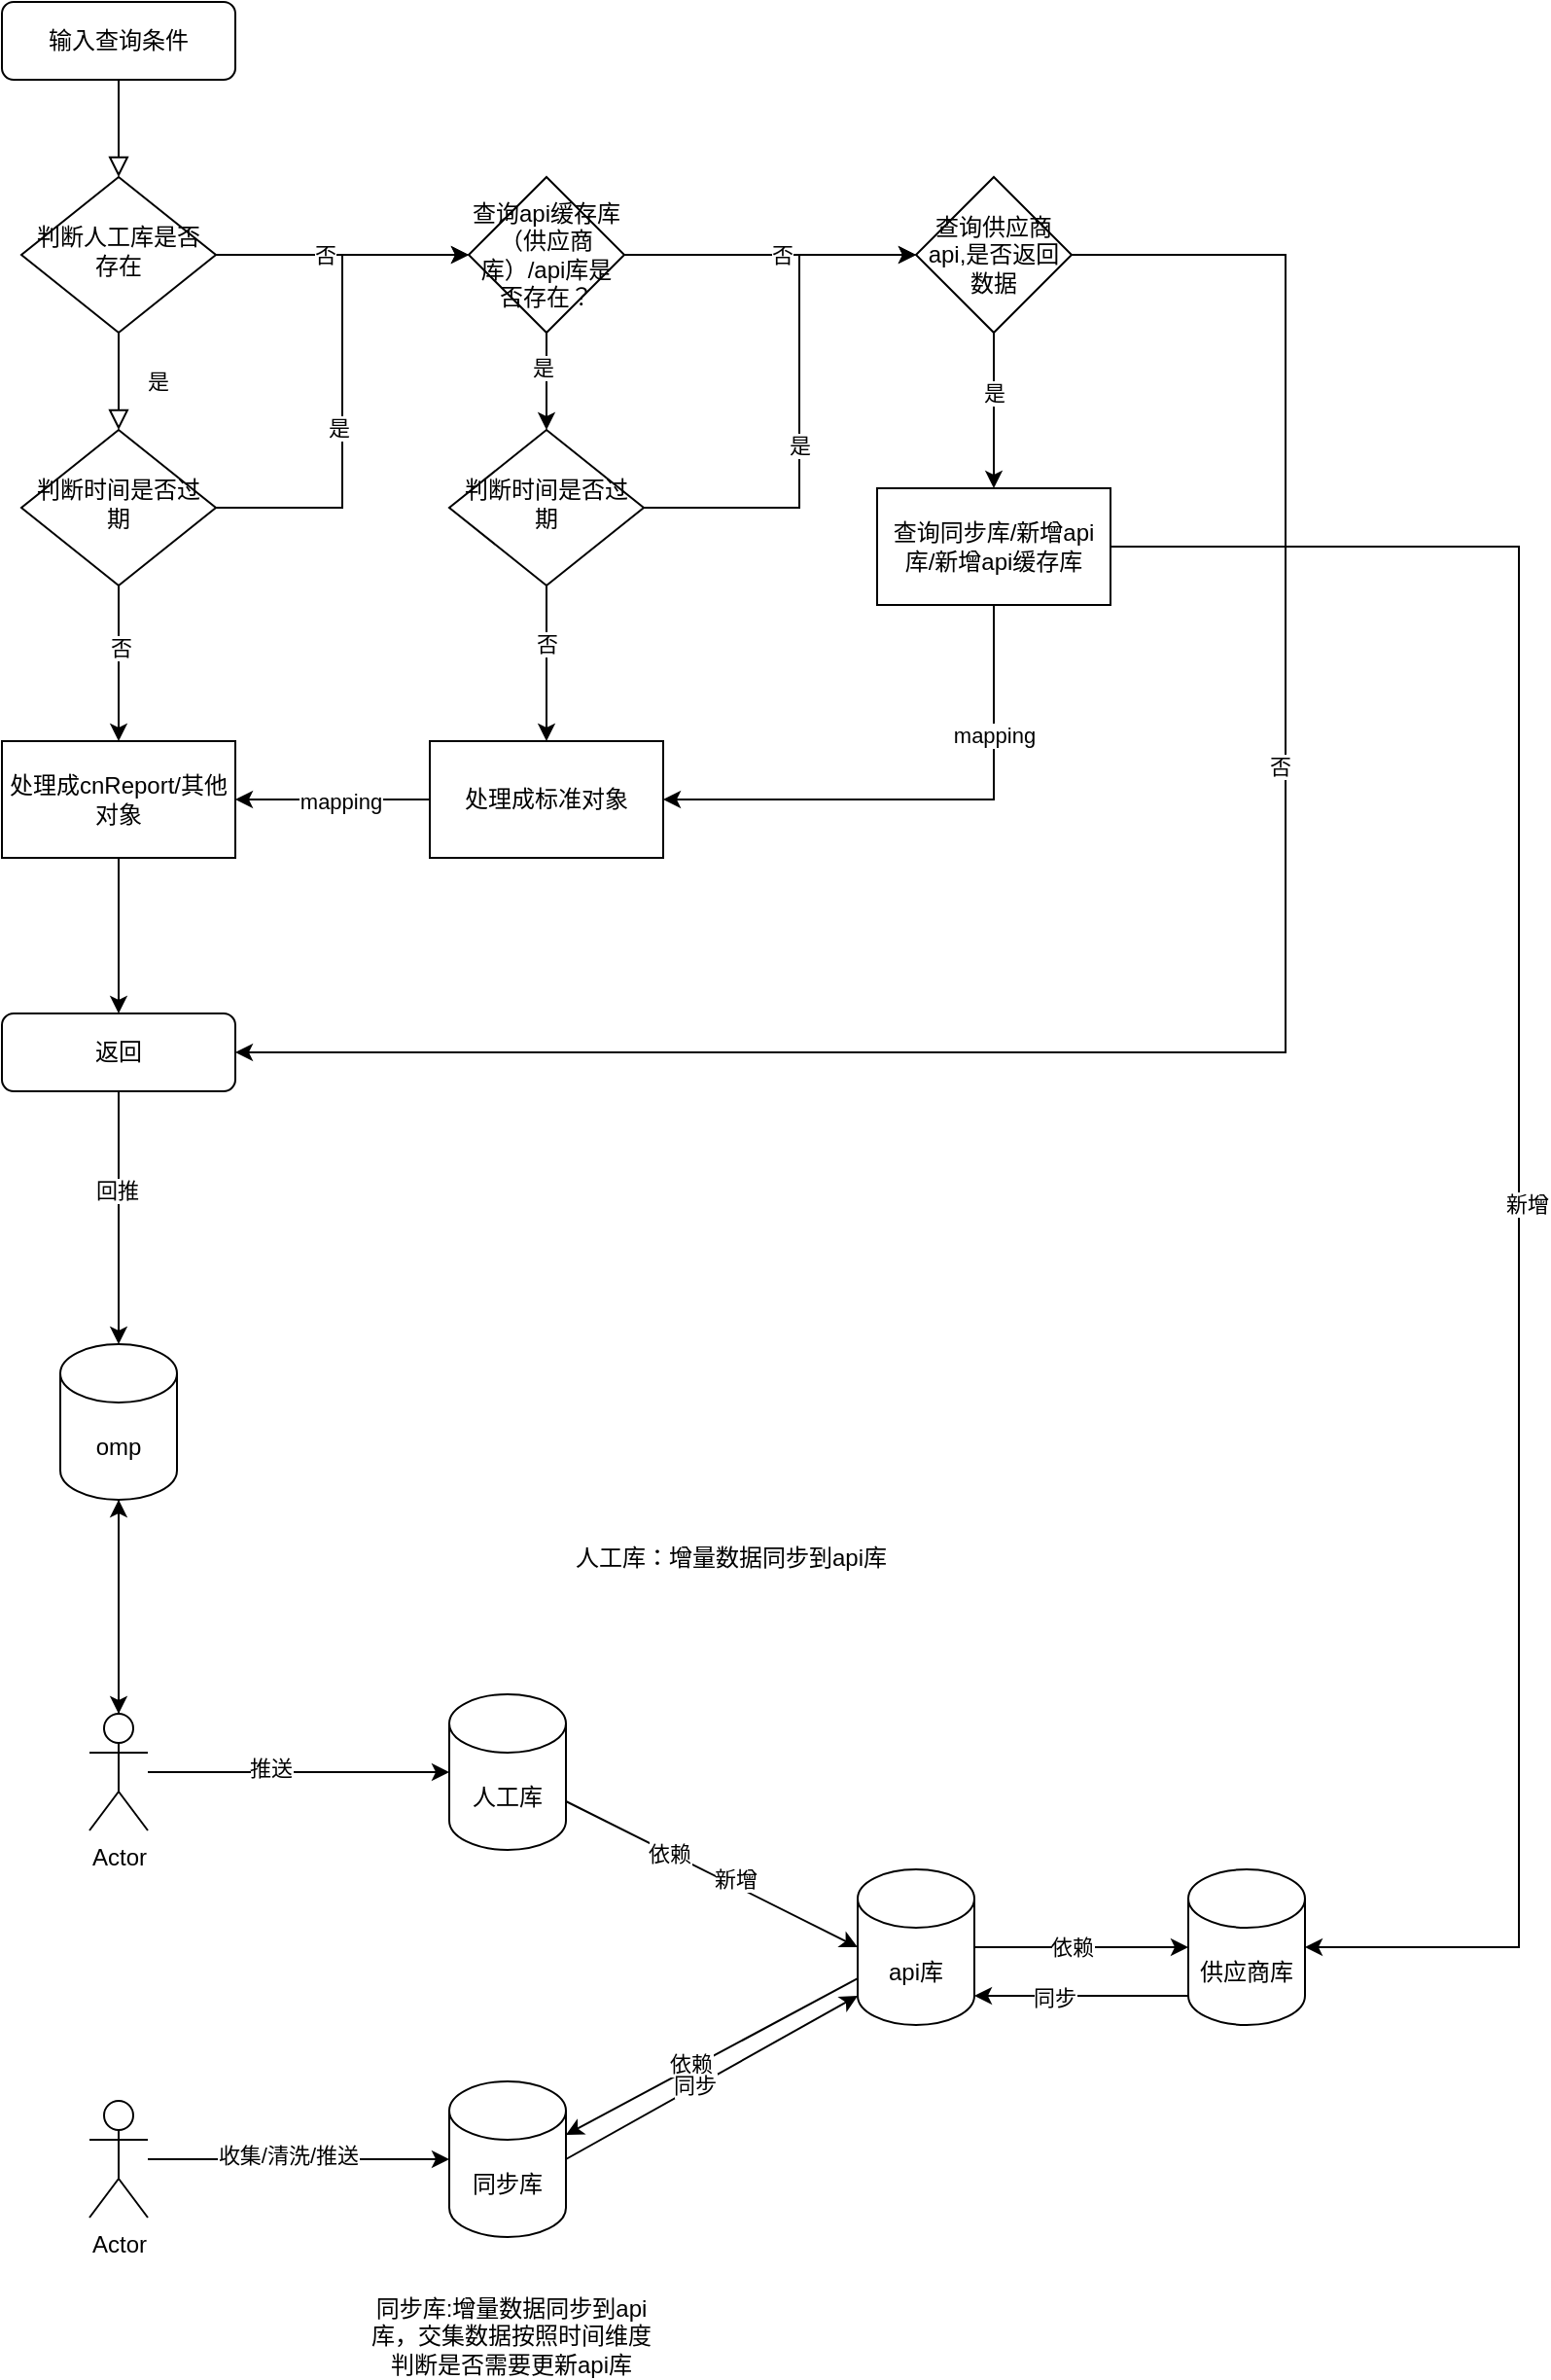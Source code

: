 <mxfile version="15.0.6" type="github">
  <diagram id="C5RBs43oDa-KdzZeNtuy" name="Page-1">
    <mxGraphModel dx="1128" dy="621" grid="1" gridSize="10" guides="1" tooltips="1" connect="1" arrows="1" fold="1" page="1" pageScale="1" pageWidth="827" pageHeight="1169" math="0" shadow="0">
      <root>
        <mxCell id="WIyWlLk6GJQsqaUBKTNV-0" />
        <mxCell id="WIyWlLk6GJQsqaUBKTNV-1" parent="WIyWlLk6GJQsqaUBKTNV-0" />
        <mxCell id="WIyWlLk6GJQsqaUBKTNV-2" value="" style="rounded=0;html=1;jettySize=auto;orthogonalLoop=1;fontSize=11;endArrow=block;endFill=0;endSize=8;strokeWidth=1;shadow=0;labelBackgroundColor=none;edgeStyle=orthogonalEdgeStyle;" parent="WIyWlLk6GJQsqaUBKTNV-1" source="WIyWlLk6GJQsqaUBKTNV-3" target="WIyWlLk6GJQsqaUBKTNV-6" edge="1">
          <mxGeometry relative="1" as="geometry" />
        </mxCell>
        <mxCell id="WIyWlLk6GJQsqaUBKTNV-3" value="&lt;font style=&quot;vertical-align: inherit&quot;&gt;&lt;font style=&quot;vertical-align: inherit&quot;&gt;输入查询条件&lt;br&gt;&lt;/font&gt;&lt;/font&gt;" style="rounded=1;whiteSpace=wrap;html=1;fontSize=12;glass=0;strokeWidth=1;shadow=0;" parent="WIyWlLk6GJQsqaUBKTNV-1" vertex="1">
          <mxGeometry x="160" y="80" width="120" height="40" as="geometry" />
        </mxCell>
        <mxCell id="WIyWlLk6GJQsqaUBKTNV-4" value="是" style="rounded=0;html=1;jettySize=auto;orthogonalLoop=1;fontSize=11;endArrow=block;endFill=0;endSize=8;strokeWidth=1;shadow=0;labelBackgroundColor=none;edgeStyle=orthogonalEdgeStyle;" parent="WIyWlLk6GJQsqaUBKTNV-1" source="WIyWlLk6GJQsqaUBKTNV-6" target="WIyWlLk6GJQsqaUBKTNV-10" edge="1">
          <mxGeometry y="20" relative="1" as="geometry">
            <mxPoint as="offset" />
          </mxGeometry>
        </mxCell>
        <mxCell id="7rB0-96qa2f4x_AwsrBt-5" style="edgeStyle=orthogonalEdgeStyle;rounded=0;orthogonalLoop=1;jettySize=auto;html=1;exitX=1;exitY=0.5;exitDx=0;exitDy=0;entryX=0;entryY=0.5;entryDx=0;entryDy=0;" parent="WIyWlLk6GJQsqaUBKTNV-1" source="WIyWlLk6GJQsqaUBKTNV-6" target="7rB0-96qa2f4x_AwsrBt-10" edge="1">
          <mxGeometry relative="1" as="geometry">
            <mxPoint x="414" y="210" as="targetPoint" />
            <Array as="points" />
          </mxGeometry>
        </mxCell>
        <mxCell id="7rB0-96qa2f4x_AwsrBt-7" value="否" style="edgeLabel;html=1;align=center;verticalAlign=middle;resizable=0;points=[];" parent="7rB0-96qa2f4x_AwsrBt-5" vertex="1" connectable="0">
          <mxGeometry x="-0.14" relative="1" as="geometry">
            <mxPoint as="offset" />
          </mxGeometry>
        </mxCell>
        <mxCell id="WIyWlLk6GJQsqaUBKTNV-6" value="&lt;font style=&quot;vertical-align: inherit&quot;&gt;&lt;font style=&quot;vertical-align: inherit&quot;&gt;判断人工库是否存在&lt;/font&gt;&lt;/font&gt;" style="rhombus;whiteSpace=wrap;html=1;shadow=0;fontFamily=Helvetica;fontSize=12;align=center;strokeWidth=1;spacing=6;spacingTop=-4;" parent="WIyWlLk6GJQsqaUBKTNV-1" vertex="1">
          <mxGeometry x="170" y="170" width="100" height="80" as="geometry" />
        </mxCell>
        <mxCell id="7rB0-96qa2f4x_AwsrBt-3" style="edgeStyle=orthogonalEdgeStyle;rounded=0;orthogonalLoop=1;jettySize=auto;html=1;entryX=0.5;entryY=0;entryDx=0;entryDy=0;" parent="WIyWlLk6GJQsqaUBKTNV-1" source="WIyWlLk6GJQsqaUBKTNV-10" target="7rB0-96qa2f4x_AwsrBt-48" edge="1">
          <mxGeometry relative="1" as="geometry">
            <mxPoint x="208.84" y="480.28" as="targetPoint" />
          </mxGeometry>
        </mxCell>
        <mxCell id="7rB0-96qa2f4x_AwsrBt-4" value="否" style="edgeLabel;html=1;align=center;verticalAlign=middle;resizable=0;points=[];" parent="7rB0-96qa2f4x_AwsrBt-3" vertex="1" connectable="0">
          <mxGeometry x="-0.218" y="1" relative="1" as="geometry">
            <mxPoint as="offset" />
          </mxGeometry>
        </mxCell>
        <mxCell id="7rB0-96qa2f4x_AwsrBt-37" style="edgeStyle=orthogonalEdgeStyle;rounded=0;orthogonalLoop=1;jettySize=auto;html=1;entryX=0;entryY=0.5;entryDx=0;entryDy=0;" parent="WIyWlLk6GJQsqaUBKTNV-1" source="WIyWlLk6GJQsqaUBKTNV-10" target="7rB0-96qa2f4x_AwsrBt-10" edge="1">
          <mxGeometry relative="1" as="geometry" />
        </mxCell>
        <mxCell id="7rB0-96qa2f4x_AwsrBt-38" value="是" style="edgeLabel;html=1;align=center;verticalAlign=middle;resizable=0;points=[];" parent="7rB0-96qa2f4x_AwsrBt-37" vertex="1" connectable="0">
          <mxGeometry x="-0.186" y="2" relative="1" as="geometry">
            <mxPoint as="offset" />
          </mxGeometry>
        </mxCell>
        <mxCell id="WIyWlLk6GJQsqaUBKTNV-10" value="判断时间是否过期" style="rhombus;whiteSpace=wrap;html=1;shadow=0;fontFamily=Helvetica;fontSize=12;align=center;strokeWidth=1;spacing=6;spacingTop=-4;" parent="WIyWlLk6GJQsqaUBKTNV-1" vertex="1">
          <mxGeometry x="170" y="300" width="100" height="80" as="geometry" />
        </mxCell>
        <mxCell id="7rB0-96qa2f4x_AwsrBt-47" value="" style="edgeStyle=orthogonalEdgeStyle;rounded=0;orthogonalLoop=1;jettySize=auto;html=1;exitX=0.5;exitY=1;exitDx=0;exitDy=0;" parent="WIyWlLk6GJQsqaUBKTNV-1" source="7rB0-96qa2f4x_AwsrBt-48" target="7rB0-96qa2f4x_AwsrBt-46" edge="1">
          <mxGeometry relative="1" as="geometry">
            <mxPoint x="220" y="540" as="sourcePoint" />
            <Array as="points" />
          </mxGeometry>
        </mxCell>
        <mxCell id="7rB0-96qa2f4x_AwsrBt-15" value="" style="edgeStyle=orthogonalEdgeStyle;rounded=0;orthogonalLoop=1;jettySize=auto;html=1;entryX=0.5;entryY=0;entryDx=0;entryDy=0;" parent="WIyWlLk6GJQsqaUBKTNV-1" source="7rB0-96qa2f4x_AwsrBt-10" target="7rB0-96qa2f4x_AwsrBt-32" edge="1">
          <mxGeometry relative="1" as="geometry">
            <mxPoint x="414" y="330" as="targetPoint" />
          </mxGeometry>
        </mxCell>
        <mxCell id="7rB0-96qa2f4x_AwsrBt-16" value="是" style="edgeLabel;html=1;align=center;verticalAlign=middle;resizable=0;points=[];" parent="7rB0-96qa2f4x_AwsrBt-15" vertex="1" connectable="0">
          <mxGeometry x="-0.31" y="-2" relative="1" as="geometry">
            <mxPoint as="offset" />
          </mxGeometry>
        </mxCell>
        <mxCell id="7rB0-96qa2f4x_AwsrBt-20" value="" style="edgeStyle=orthogonalEdgeStyle;rounded=0;orthogonalLoop=1;jettySize=auto;html=1;entryX=0;entryY=0.5;entryDx=0;entryDy=0;entryPerimeter=0;" parent="WIyWlLk6GJQsqaUBKTNV-1" source="7rB0-96qa2f4x_AwsrBt-10" target="7rB0-96qa2f4x_AwsrBt-27" edge="1">
          <mxGeometry relative="1" as="geometry">
            <mxPoint x="610" y="210" as="targetPoint" />
          </mxGeometry>
        </mxCell>
        <mxCell id="7rB0-96qa2f4x_AwsrBt-21" value="否" style="edgeLabel;html=1;align=center;verticalAlign=middle;resizable=0;points=[];" parent="7rB0-96qa2f4x_AwsrBt-20" vertex="1" connectable="0">
          <mxGeometry x="0.073" relative="1" as="geometry">
            <mxPoint as="offset" />
          </mxGeometry>
        </mxCell>
        <mxCell id="7rB0-96qa2f4x_AwsrBt-10" value="&lt;span&gt;查询api缓存库（供应商库）/api库是否存在？&lt;/span&gt;" style="rhombus;whiteSpace=wrap;html=1;" parent="WIyWlLk6GJQsqaUBKTNV-1" vertex="1">
          <mxGeometry x="400" y="170" width="80" height="80" as="geometry" />
        </mxCell>
        <mxCell id="7rB0-96qa2f4x_AwsrBt-17" style="edgeStyle=orthogonalEdgeStyle;rounded=0;orthogonalLoop=1;jettySize=auto;html=1;entryX=1;entryY=0.5;entryDx=0;entryDy=0;" parent="WIyWlLk6GJQsqaUBKTNV-1" source="7rB0-96qa2f4x_AwsrBt-14" target="7rB0-96qa2f4x_AwsrBt-48" edge="1">
          <mxGeometry relative="1" as="geometry">
            <mxPoint x="280" y="500" as="targetPoint" />
            <Array as="points">
              <mxPoint x="290" y="490" />
              <mxPoint x="290" y="490" />
            </Array>
          </mxGeometry>
        </mxCell>
        <mxCell id="7rB0-96qa2f4x_AwsrBt-18" value="mapping" style="edgeLabel;html=1;align=center;verticalAlign=middle;resizable=0;points=[];" parent="7rB0-96qa2f4x_AwsrBt-17" vertex="1" connectable="0">
          <mxGeometry x="-0.07" y="1" relative="1" as="geometry">
            <mxPoint as="offset" />
          </mxGeometry>
        </mxCell>
        <mxCell id="7rB0-96qa2f4x_AwsrBt-14" value="处理成标准对象" style="whiteSpace=wrap;html=1;" parent="WIyWlLk6GJQsqaUBKTNV-1" vertex="1">
          <mxGeometry x="380" y="460" width="120" height="60" as="geometry" />
        </mxCell>
        <mxCell id="7rB0-96qa2f4x_AwsrBt-41" value="" style="edgeStyle=orthogonalEdgeStyle;rounded=0;orthogonalLoop=1;jettySize=auto;html=1;entryX=0.5;entryY=0;entryDx=0;entryDy=0;" parent="WIyWlLk6GJQsqaUBKTNV-1" source="7rB0-96qa2f4x_AwsrBt-27" target="7rB0-96qa2f4x_AwsrBt-52" edge="1">
          <mxGeometry relative="1" as="geometry">
            <mxPoint x="670" y="320" as="targetPoint" />
            <Array as="points" />
          </mxGeometry>
        </mxCell>
        <mxCell id="7rB0-96qa2f4x_AwsrBt-42" value="是" style="edgeLabel;html=1;align=center;verticalAlign=middle;resizable=0;points=[];" parent="7rB0-96qa2f4x_AwsrBt-41" vertex="1" connectable="0">
          <mxGeometry x="-0.239" relative="1" as="geometry">
            <mxPoint as="offset" />
          </mxGeometry>
        </mxCell>
        <mxCell id="7rB0-96qa2f4x_AwsrBt-50" value="" style="edgeStyle=orthogonalEdgeStyle;rounded=0;orthogonalLoop=1;jettySize=auto;html=1;entryX=1;entryY=0.5;entryDx=0;entryDy=0;" parent="WIyWlLk6GJQsqaUBKTNV-1" source="7rB0-96qa2f4x_AwsrBt-27" target="7rB0-96qa2f4x_AwsrBt-46" edge="1">
          <mxGeometry relative="1" as="geometry">
            <mxPoint x="290" y="623.81" as="targetPoint" />
            <Array as="points">
              <mxPoint x="820" y="210" />
              <mxPoint x="820" y="620" />
            </Array>
          </mxGeometry>
        </mxCell>
        <mxCell id="7rB0-96qa2f4x_AwsrBt-54" value="否" style="edgeLabel;html=1;align=center;verticalAlign=middle;resizable=0;points=[];" parent="7rB0-96qa2f4x_AwsrBt-50" vertex="1" connectable="0">
          <mxGeometry x="-0.296" y="-3" relative="1" as="geometry">
            <mxPoint as="offset" />
          </mxGeometry>
        </mxCell>
        <mxCell id="7rB0-96qa2f4x_AwsrBt-27" value="查询供应商api,是否返回数据" style="rhombus;whiteSpace=wrap;html=1;" parent="WIyWlLk6GJQsqaUBKTNV-1" vertex="1">
          <mxGeometry x="630" y="170" width="80" height="80" as="geometry" />
        </mxCell>
        <mxCell id="7rB0-96qa2f4x_AwsrBt-33" style="edgeStyle=orthogonalEdgeStyle;rounded=0;orthogonalLoop=1;jettySize=auto;html=1;entryX=0.5;entryY=0;entryDx=0;entryDy=0;" parent="WIyWlLk6GJQsqaUBKTNV-1" source="7rB0-96qa2f4x_AwsrBt-32" target="7rB0-96qa2f4x_AwsrBt-14" edge="1">
          <mxGeometry relative="1" as="geometry" />
        </mxCell>
        <mxCell id="7rB0-96qa2f4x_AwsrBt-34" value="否" style="edgeLabel;html=1;align=center;verticalAlign=middle;resizable=0;points=[];" parent="7rB0-96qa2f4x_AwsrBt-33" vertex="1" connectable="0">
          <mxGeometry x="-0.251" relative="1" as="geometry">
            <mxPoint as="offset" />
          </mxGeometry>
        </mxCell>
        <mxCell id="7rB0-96qa2f4x_AwsrBt-35" style="edgeStyle=orthogonalEdgeStyle;rounded=0;orthogonalLoop=1;jettySize=auto;html=1;entryX=0;entryY=0.5;entryDx=0;entryDy=0;" parent="WIyWlLk6GJQsqaUBKTNV-1" source="7rB0-96qa2f4x_AwsrBt-32" target="7rB0-96qa2f4x_AwsrBt-27" edge="1">
          <mxGeometry relative="1" as="geometry">
            <Array as="points">
              <mxPoint x="570" y="340" />
              <mxPoint x="570" y="210" />
            </Array>
          </mxGeometry>
        </mxCell>
        <mxCell id="7rB0-96qa2f4x_AwsrBt-36" value="是" style="edgeLabel;html=1;align=center;verticalAlign=middle;resizable=0;points=[];" parent="7rB0-96qa2f4x_AwsrBt-35" vertex="1" connectable="0">
          <mxGeometry x="-0.167" relative="1" as="geometry">
            <mxPoint as="offset" />
          </mxGeometry>
        </mxCell>
        <mxCell id="7rB0-96qa2f4x_AwsrBt-32" value="判断时间是否过期" style="rhombus;whiteSpace=wrap;html=1;shadow=0;fontFamily=Helvetica;fontSize=12;align=center;strokeWidth=1;spacing=6;spacingTop=-4;" parent="WIyWlLk6GJQsqaUBKTNV-1" vertex="1">
          <mxGeometry x="390" y="300" width="100" height="80" as="geometry" />
        </mxCell>
        <mxCell id="7rB0-96qa2f4x_AwsrBt-44" style="edgeStyle=orthogonalEdgeStyle;rounded=0;orthogonalLoop=1;jettySize=auto;html=1;entryX=1;entryY=0.5;entryDx=0;entryDy=0;exitX=0.5;exitY=1;exitDx=0;exitDy=0;" parent="WIyWlLk6GJQsqaUBKTNV-1" source="7rB0-96qa2f4x_AwsrBt-52" target="7rB0-96qa2f4x_AwsrBt-14" edge="1">
          <mxGeometry relative="1" as="geometry">
            <mxPoint x="670" y="400" as="sourcePoint" />
            <Array as="points">
              <mxPoint x="670" y="490" />
            </Array>
          </mxGeometry>
        </mxCell>
        <mxCell id="7rB0-96qa2f4x_AwsrBt-53" value="mapping" style="edgeLabel;html=1;align=center;verticalAlign=middle;resizable=0;points=[];" parent="7rB0-96qa2f4x_AwsrBt-44" vertex="1" connectable="0">
          <mxGeometry x="-0.502" relative="1" as="geometry">
            <mxPoint as="offset" />
          </mxGeometry>
        </mxCell>
        <mxCell id="NNWd4sE5JfiC2JHjnogq-1" style="edgeStyle=orthogonalEdgeStyle;rounded=0;orthogonalLoop=1;jettySize=auto;html=1;entryX=0.5;entryY=0;entryDx=0;entryDy=0;entryPerimeter=0;" parent="WIyWlLk6GJQsqaUBKTNV-1" source="7rB0-96qa2f4x_AwsrBt-46" target="NNWd4sE5JfiC2JHjnogq-0" edge="1">
          <mxGeometry relative="1" as="geometry" />
        </mxCell>
        <mxCell id="NNWd4sE5JfiC2JHjnogq-2" value="回推" style="edgeLabel;html=1;align=center;verticalAlign=middle;resizable=0;points=[];" parent="NNWd4sE5JfiC2JHjnogq-1" vertex="1" connectable="0">
          <mxGeometry x="-0.212" y="-1" relative="1" as="geometry">
            <mxPoint as="offset" />
          </mxGeometry>
        </mxCell>
        <mxCell id="7rB0-96qa2f4x_AwsrBt-46" value="返回" style="rounded=1;whiteSpace=wrap;html=1;fontSize=12;glass=0;strokeWidth=1;shadow=0;" parent="WIyWlLk6GJQsqaUBKTNV-1" vertex="1">
          <mxGeometry x="160" y="600" width="120" height="40" as="geometry" />
        </mxCell>
        <mxCell id="7rB0-96qa2f4x_AwsrBt-48" value="处理成cnReport/其他对象" style="whiteSpace=wrap;html=1;" parent="WIyWlLk6GJQsqaUBKTNV-1" vertex="1">
          <mxGeometry x="160" y="460" width="120" height="60" as="geometry" />
        </mxCell>
        <mxCell id="jCf3TJaZB89kuJb2Jbi--15" style="edgeStyle=orthogonalEdgeStyle;rounded=0;orthogonalLoop=1;jettySize=auto;html=1;entryX=1;entryY=0.5;entryDx=0;entryDy=0;entryPerimeter=0;" edge="1" parent="WIyWlLk6GJQsqaUBKTNV-1" source="7rB0-96qa2f4x_AwsrBt-52" target="jCf3TJaZB89kuJb2Jbi--12">
          <mxGeometry relative="1" as="geometry">
            <Array as="points">
              <mxPoint x="940" y="360" />
              <mxPoint x="940" y="1080" />
            </Array>
          </mxGeometry>
        </mxCell>
        <mxCell id="jCf3TJaZB89kuJb2Jbi--19" value="新增" style="edgeLabel;html=1;align=center;verticalAlign=middle;resizable=0;points=[];" vertex="1" connectable="0" parent="jCf3TJaZB89kuJb2Jbi--15">
          <mxGeometry x="0.054" y="4" relative="1" as="geometry">
            <mxPoint as="offset" />
          </mxGeometry>
        </mxCell>
        <mxCell id="7rB0-96qa2f4x_AwsrBt-52" value="&lt;span&gt;查询同步库/新增api库/新增api缓存库&lt;/span&gt;" style="rounded=0;whiteSpace=wrap;html=1;" parent="WIyWlLk6GJQsqaUBKTNV-1" vertex="1">
          <mxGeometry x="610" y="330" width="120" height="60" as="geometry" />
        </mxCell>
        <mxCell id="NNWd4sE5JfiC2JHjnogq-3" style="edgeStyle=orthogonalEdgeStyle;rounded=0;orthogonalLoop=1;jettySize=auto;html=1;" parent="WIyWlLk6GJQsqaUBKTNV-1" source="NNWd4sE5JfiC2JHjnogq-0" edge="1">
          <mxGeometry relative="1" as="geometry">
            <mxPoint x="220" y="960" as="targetPoint" />
          </mxGeometry>
        </mxCell>
        <mxCell id="NNWd4sE5JfiC2JHjnogq-0" value="omp" style="shape=cylinder3;whiteSpace=wrap;html=1;boundedLbl=1;backgroundOutline=1;size=15;" parent="WIyWlLk6GJQsqaUBKTNV-1" vertex="1">
          <mxGeometry x="190" y="770" width="60" height="80" as="geometry" />
        </mxCell>
        <mxCell id="NNWd4sE5JfiC2JHjnogq-7" value="" style="edgeStyle=orthogonalEdgeStyle;rounded=0;orthogonalLoop=1;jettySize=auto;html=1;exitX=0.5;exitY=0;exitDx=0;exitDy=0;exitPerimeter=0;" parent="WIyWlLk6GJQsqaUBKTNV-1" source="NNWd4sE5JfiC2JHjnogq-4" target="NNWd4sE5JfiC2JHjnogq-0" edge="1">
          <mxGeometry relative="1" as="geometry" />
        </mxCell>
        <mxCell id="NNWd4sE5JfiC2JHjnogq-8" style="edgeStyle=orthogonalEdgeStyle;rounded=0;orthogonalLoop=1;jettySize=auto;html=1;" parent="WIyWlLk6GJQsqaUBKTNV-1" source="NNWd4sE5JfiC2JHjnogq-4" edge="1">
          <mxGeometry relative="1" as="geometry">
            <mxPoint x="390" y="990" as="targetPoint" />
          </mxGeometry>
        </mxCell>
        <mxCell id="NNWd4sE5JfiC2JHjnogq-9" value="推送" style="edgeLabel;html=1;align=center;verticalAlign=middle;resizable=0;points=[];" parent="NNWd4sE5JfiC2JHjnogq-8" vertex="1" connectable="0">
          <mxGeometry x="-0.187" y="2" relative="1" as="geometry">
            <mxPoint as="offset" />
          </mxGeometry>
        </mxCell>
        <mxCell id="NNWd4sE5JfiC2JHjnogq-4" value="Actor" style="shape=umlActor;verticalLabelPosition=bottom;verticalAlign=top;html=1;outlineConnect=0;" parent="WIyWlLk6GJQsqaUBKTNV-1" vertex="1">
          <mxGeometry x="205" y="960" width="30" height="60" as="geometry" />
        </mxCell>
        <mxCell id="jCf3TJaZB89kuJb2Jbi--8" style="rounded=0;orthogonalLoop=1;jettySize=auto;html=1;entryX=0;entryY=0.5;entryDx=0;entryDy=0;entryPerimeter=0;" edge="1" parent="WIyWlLk6GJQsqaUBKTNV-1" source="NNWd4sE5JfiC2JHjnogq-10" target="NNWd4sE5JfiC2JHjnogq-13">
          <mxGeometry relative="1" as="geometry" />
        </mxCell>
        <mxCell id="jCf3TJaZB89kuJb2Jbi--10" value="依赖" style="edgeLabel;html=1;align=center;verticalAlign=middle;resizable=0;points=[];" vertex="1" connectable="0" parent="jCf3TJaZB89kuJb2Jbi--8">
          <mxGeometry x="-0.304" y="-1" relative="1" as="geometry">
            <mxPoint x="1" as="offset" />
          </mxGeometry>
        </mxCell>
        <mxCell id="jCf3TJaZB89kuJb2Jbi--24" value="新增" style="edgeLabel;html=1;align=center;verticalAlign=middle;resizable=0;points=[];" vertex="1" connectable="0" parent="jCf3TJaZB89kuJb2Jbi--8">
          <mxGeometry x="0.146" y="3" relative="1" as="geometry">
            <mxPoint as="offset" />
          </mxGeometry>
        </mxCell>
        <mxCell id="NNWd4sE5JfiC2JHjnogq-10" value="人工库" style="shape=cylinder3;whiteSpace=wrap;html=1;boundedLbl=1;backgroundOutline=1;size=15;" parent="WIyWlLk6GJQsqaUBKTNV-1" vertex="1">
          <mxGeometry x="390" y="950" width="60" height="80" as="geometry" />
        </mxCell>
        <mxCell id="jCf3TJaZB89kuJb2Jbi--9" style="edgeStyle=none;rounded=0;orthogonalLoop=1;jettySize=auto;html=1;entryX=1;entryY=0;entryDx=0;entryDy=27.5;entryPerimeter=0;" edge="1" parent="WIyWlLk6GJQsqaUBKTNV-1" source="NNWd4sE5JfiC2JHjnogq-13" target="NNWd4sE5JfiC2JHjnogq-15">
          <mxGeometry relative="1" as="geometry" />
        </mxCell>
        <mxCell id="jCf3TJaZB89kuJb2Jbi--11" value="依赖" style="edgeLabel;html=1;align=center;verticalAlign=middle;resizable=0;points=[];" vertex="1" connectable="0" parent="jCf3TJaZB89kuJb2Jbi--9">
          <mxGeometry x="0.132" y="-2" relative="1" as="geometry">
            <mxPoint as="offset" />
          </mxGeometry>
        </mxCell>
        <mxCell id="jCf3TJaZB89kuJb2Jbi--13" value="" style="edgeStyle=none;rounded=0;orthogonalLoop=1;jettySize=auto;html=1;" edge="1" parent="WIyWlLk6GJQsqaUBKTNV-1" source="NNWd4sE5JfiC2JHjnogq-13" target="jCf3TJaZB89kuJb2Jbi--12">
          <mxGeometry relative="1" as="geometry" />
        </mxCell>
        <mxCell id="jCf3TJaZB89kuJb2Jbi--14" value="依赖" style="edgeLabel;html=1;align=center;verticalAlign=middle;resizable=0;points=[];" vertex="1" connectable="0" parent="jCf3TJaZB89kuJb2Jbi--13">
          <mxGeometry x="0.472" relative="1" as="geometry">
            <mxPoint x="-31" as="offset" />
          </mxGeometry>
        </mxCell>
        <mxCell id="NNWd4sE5JfiC2JHjnogq-13" value="api库" style="shape=cylinder3;whiteSpace=wrap;html=1;boundedLbl=1;backgroundOutline=1;size=15;" parent="WIyWlLk6GJQsqaUBKTNV-1" vertex="1">
          <mxGeometry x="600" y="1040" width="60" height="80" as="geometry" />
        </mxCell>
        <mxCell id="jCf3TJaZB89kuJb2Jbi--20" style="rounded=0;orthogonalLoop=1;jettySize=auto;html=1;exitX=1;exitY=0.5;exitDx=0;exitDy=0;exitPerimeter=0;entryX=0;entryY=1;entryDx=0;entryDy=-15;entryPerimeter=0;" edge="1" parent="WIyWlLk6GJQsqaUBKTNV-1" source="NNWd4sE5JfiC2JHjnogq-15" target="NNWd4sE5JfiC2JHjnogq-13">
          <mxGeometry relative="1" as="geometry">
            <mxPoint x="590" y="1112" as="targetPoint" />
          </mxGeometry>
        </mxCell>
        <mxCell id="jCf3TJaZB89kuJb2Jbi--21" value="同步" style="edgeLabel;html=1;align=center;verticalAlign=middle;resizable=0;points=[];" vertex="1" connectable="0" parent="jCf3TJaZB89kuJb2Jbi--20">
          <mxGeometry x="-0.122" y="1" relative="1" as="geometry">
            <mxPoint as="offset" />
          </mxGeometry>
        </mxCell>
        <mxCell id="NNWd4sE5JfiC2JHjnogq-15" value="同步库" style="shape=cylinder3;whiteSpace=wrap;html=1;boundedLbl=1;backgroundOutline=1;size=15;" parent="WIyWlLk6GJQsqaUBKTNV-1" vertex="1">
          <mxGeometry x="390" y="1149" width="60" height="80" as="geometry" />
        </mxCell>
        <mxCell id="jCf3TJaZB89kuJb2Jbi--1" style="edgeStyle=orthogonalEdgeStyle;rounded=0;orthogonalLoop=1;jettySize=auto;html=1;entryX=0;entryY=0.5;entryDx=0;entryDy=0;entryPerimeter=0;" edge="1" parent="WIyWlLk6GJQsqaUBKTNV-1" source="jCf3TJaZB89kuJb2Jbi--0" target="NNWd4sE5JfiC2JHjnogq-15">
          <mxGeometry relative="1" as="geometry" />
        </mxCell>
        <mxCell id="jCf3TJaZB89kuJb2Jbi--2" value="收集/清洗/推送" style="edgeLabel;html=1;align=center;verticalAlign=middle;resizable=0;points=[];" vertex="1" connectable="0" parent="jCf3TJaZB89kuJb2Jbi--1">
          <mxGeometry x="-0.069" y="2" relative="1" as="geometry">
            <mxPoint as="offset" />
          </mxGeometry>
        </mxCell>
        <mxCell id="jCf3TJaZB89kuJb2Jbi--0" value="Actor" style="shape=umlActor;verticalLabelPosition=bottom;verticalAlign=top;html=1;outlineConnect=0;" vertex="1" parent="WIyWlLk6GJQsqaUBKTNV-1">
          <mxGeometry x="205" y="1159" width="30" height="60" as="geometry" />
        </mxCell>
        <mxCell id="jCf3TJaZB89kuJb2Jbi--16" style="edgeStyle=orthogonalEdgeStyle;rounded=0;orthogonalLoop=1;jettySize=auto;html=1;exitX=0;exitY=1;exitDx=0;exitDy=-15;exitPerimeter=0;entryX=1;entryY=1;entryDx=0;entryDy=-15;entryPerimeter=0;" edge="1" parent="WIyWlLk6GJQsqaUBKTNV-1" source="jCf3TJaZB89kuJb2Jbi--12" target="NNWd4sE5JfiC2JHjnogq-13">
          <mxGeometry relative="1" as="geometry" />
        </mxCell>
        <mxCell id="jCf3TJaZB89kuJb2Jbi--18" value="同步" style="edgeLabel;html=1;align=center;verticalAlign=middle;resizable=0;points=[];" vertex="1" connectable="0" parent="jCf3TJaZB89kuJb2Jbi--16">
          <mxGeometry x="0.255" y="1" relative="1" as="geometry">
            <mxPoint as="offset" />
          </mxGeometry>
        </mxCell>
        <mxCell id="jCf3TJaZB89kuJb2Jbi--12" value="供应商库" style="shape=cylinder3;whiteSpace=wrap;html=1;boundedLbl=1;backgroundOutline=1;size=15;" vertex="1" parent="WIyWlLk6GJQsqaUBKTNV-1">
          <mxGeometry x="770" y="1040" width="60" height="80" as="geometry" />
        </mxCell>
        <mxCell id="jCf3TJaZB89kuJb2Jbi--27" value="同步库:增量数据同步到api库，交集数据按照时间维度判断是否需要更新api库&lt;br&gt;" style="text;html=1;strokeColor=none;fillColor=none;align=center;verticalAlign=middle;whiteSpace=wrap;rounded=0;" vertex="1" parent="WIyWlLk6GJQsqaUBKTNV-1">
          <mxGeometry x="344" y="1260" width="156" height="40" as="geometry" />
        </mxCell>
        <mxCell id="jCf3TJaZB89kuJb2Jbi--28" value="人工库：增量数据同步到api库" style="text;html=1;strokeColor=none;fillColor=none;align=center;verticalAlign=middle;whiteSpace=wrap;rounded=0;" vertex="1" parent="WIyWlLk6GJQsqaUBKTNV-1">
          <mxGeometry x="410" y="870" width="250" height="20" as="geometry" />
        </mxCell>
      </root>
    </mxGraphModel>
  </diagram>
</mxfile>
